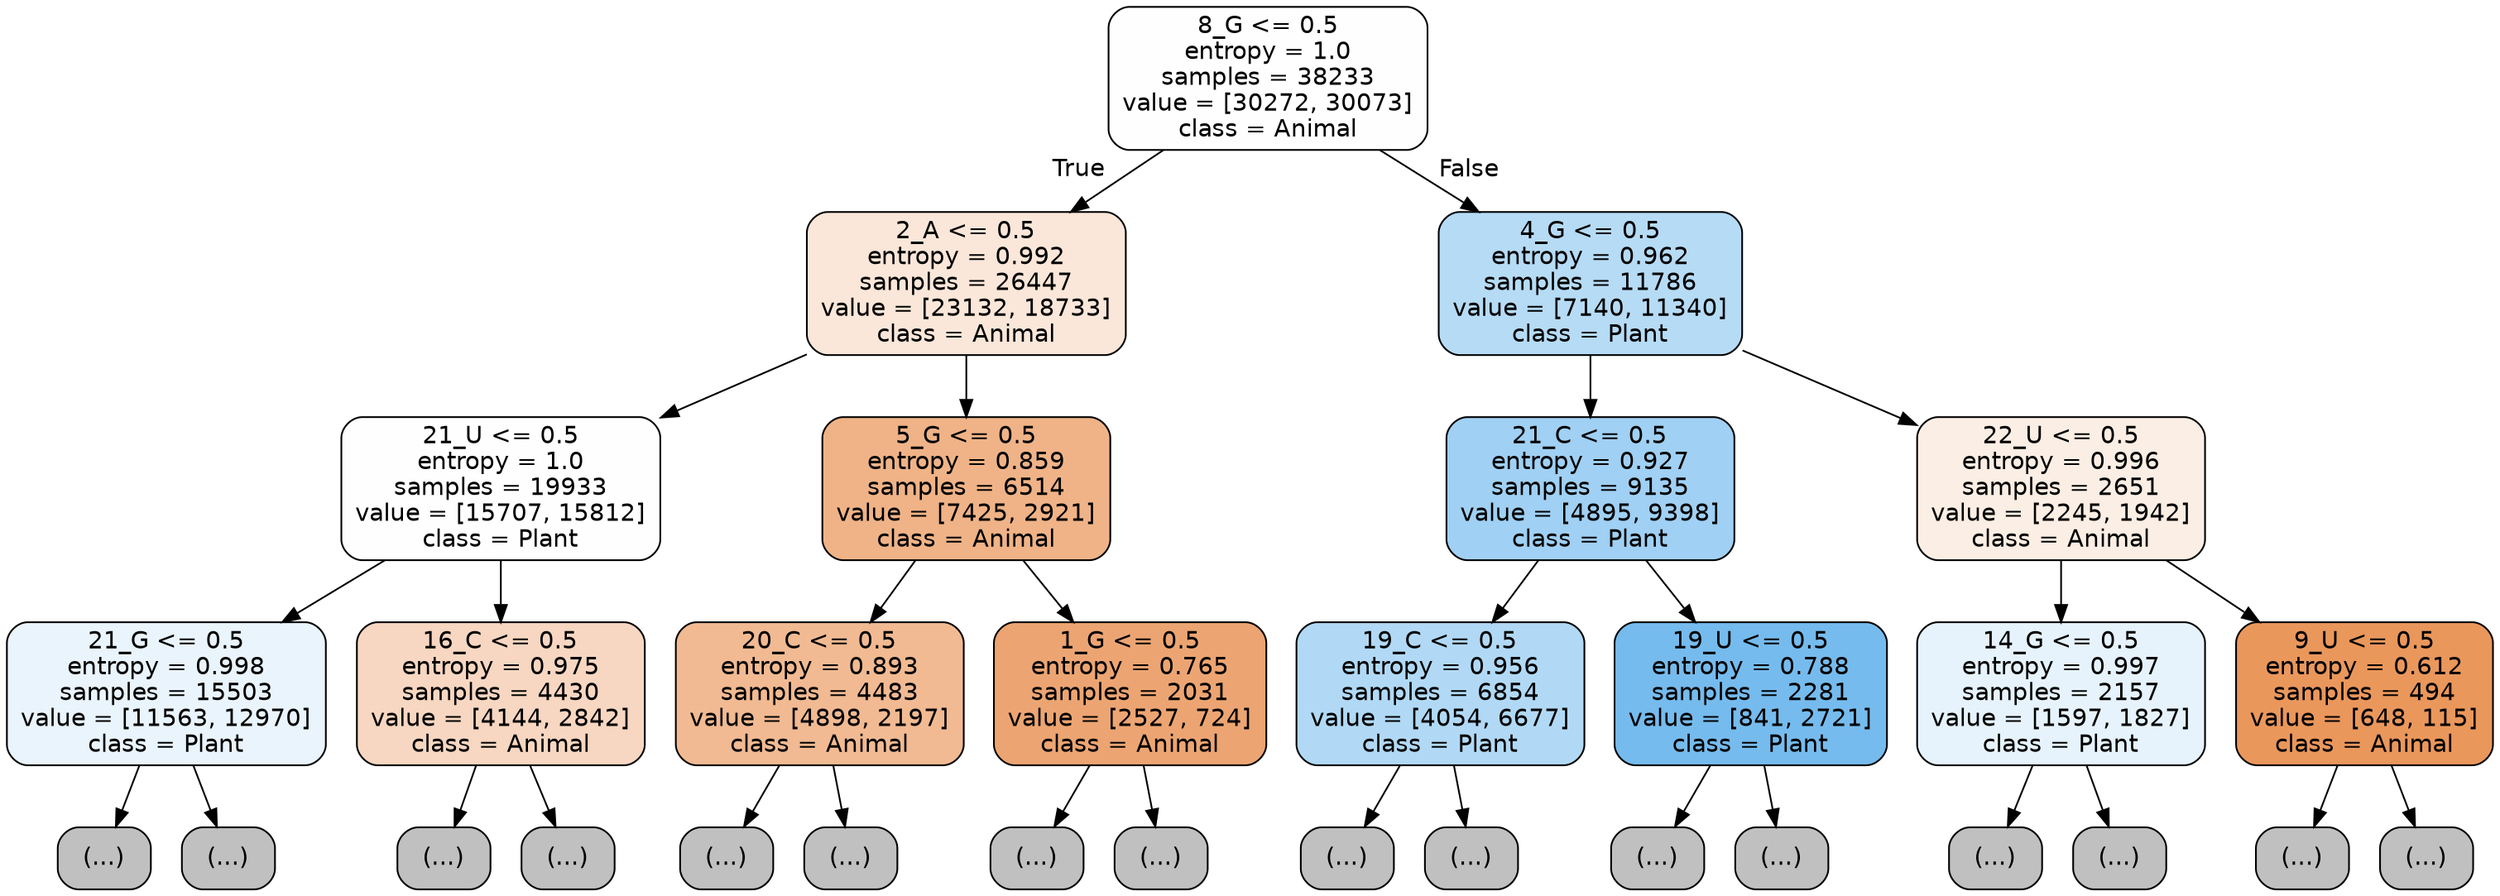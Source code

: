 digraph Tree {
node [shape=box, style="filled, rounded", color="black", fontname="helvetica"] ;
edge [fontname="helvetica"] ;
0 [label="8_G <= 0.5\nentropy = 1.0\nsamples = 38233\nvalue = [30272, 30073]\nclass = Animal", fillcolor="#fffefe"] ;
1 [label="2_A <= 0.5\nentropy = 0.992\nsamples = 26447\nvalue = [23132, 18733]\nclass = Animal", fillcolor="#fae7d9"] ;
0 -> 1 [labeldistance=2.5, labelangle=45, headlabel="True"] ;
2 [label="21_U <= 0.5\nentropy = 1.0\nsamples = 19933\nvalue = [15707, 15812]\nclass = Plant", fillcolor="#fefeff"] ;
1 -> 2 ;
3 [label="21_G <= 0.5\nentropy = 0.998\nsamples = 15503\nvalue = [11563, 12970]\nclass = Plant", fillcolor="#eaf4fc"] ;
2 -> 3 ;
4 [label="(...)", fillcolor="#C0C0C0"] ;
3 -> 4 ;
5371 [label="(...)", fillcolor="#C0C0C0"] ;
3 -> 5371 ;
7472 [label="16_C <= 0.5\nentropy = 0.975\nsamples = 4430\nvalue = [4144, 2842]\nclass = Animal", fillcolor="#f7d7c1"] ;
2 -> 7472 ;
7473 [label="(...)", fillcolor="#C0C0C0"] ;
7472 -> 7473 ;
9046 [label="(...)", fillcolor="#C0C0C0"] ;
7472 -> 9046 ;
9419 [label="5_G <= 0.5\nentropy = 0.859\nsamples = 6514\nvalue = [7425, 2921]\nclass = Animal", fillcolor="#efb387"] ;
1 -> 9419 ;
9420 [label="20_C <= 0.5\nentropy = 0.893\nsamples = 4483\nvalue = [4898, 2197]\nclass = Animal", fillcolor="#f1ba92"] ;
9419 -> 9420 ;
9421 [label="(...)", fillcolor="#C0C0C0"] ;
9420 -> 9421 ;
11204 [label="(...)", fillcolor="#C0C0C0"] ;
9420 -> 11204 ;
11717 [label="1_G <= 0.5\nentropy = 0.765\nsamples = 2031\nvalue = [2527, 724]\nclass = Animal", fillcolor="#eca572"] ;
9419 -> 11717 ;
11718 [label="(...)", fillcolor="#C0C0C0"] ;
11717 -> 11718 ;
12385 [label="(...)", fillcolor="#C0C0C0"] ;
11717 -> 12385 ;
12514 [label="4_G <= 0.5\nentropy = 0.962\nsamples = 11786\nvalue = [7140, 11340]\nclass = Plant", fillcolor="#b6dbf5"] ;
0 -> 12514 [labeldistance=2.5, labelangle=-45, headlabel="False"] ;
12515 [label="21_C <= 0.5\nentropy = 0.927\nsamples = 9135\nvalue = [4895, 9398]\nclass = Plant", fillcolor="#a0d0f3"] ;
12514 -> 12515 ;
12516 [label="19_C <= 0.5\nentropy = 0.956\nsamples = 6854\nvalue = [4054, 6677]\nclass = Plant", fillcolor="#b1d9f5"] ;
12515 -> 12516 ;
12517 [label="(...)", fillcolor="#C0C0C0"] ;
12516 -> 12517 ;
14360 [label="(...)", fillcolor="#C0C0C0"] ;
12516 -> 14360 ;
14959 [label="19_U <= 0.5\nentropy = 0.788\nsamples = 2281\nvalue = [841, 2721]\nclass = Plant", fillcolor="#76bbed"] ;
12515 -> 14959 ;
14960 [label="(...)", fillcolor="#C0C0C0"] ;
14959 -> 14960 ;
15441 [label="(...)", fillcolor="#C0C0C0"] ;
14959 -> 15441 ;
15668 [label="22_U <= 0.5\nentropy = 0.996\nsamples = 2651\nvalue = [2245, 1942]\nclass = Animal", fillcolor="#fbeee4"] ;
12514 -> 15668 ;
15669 [label="14_G <= 0.5\nentropy = 0.997\nsamples = 2157\nvalue = [1597, 1827]\nclass = Plant", fillcolor="#e6f3fc"] ;
15668 -> 15669 ;
15670 [label="(...)", fillcolor="#C0C0C0"] ;
15669 -> 15670 ;
16543 [label="(...)", fillcolor="#C0C0C0"] ;
15669 -> 16543 ;
16868 [label="9_U <= 0.5\nentropy = 0.612\nsamples = 494\nvalue = [648, 115]\nclass = Animal", fillcolor="#ea975c"] ;
15668 -> 16868 ;
16869 [label="(...)", fillcolor="#C0C0C0"] ;
16868 -> 16869 ;
16994 [label="(...)", fillcolor="#C0C0C0"] ;
16868 -> 16994 ;
}